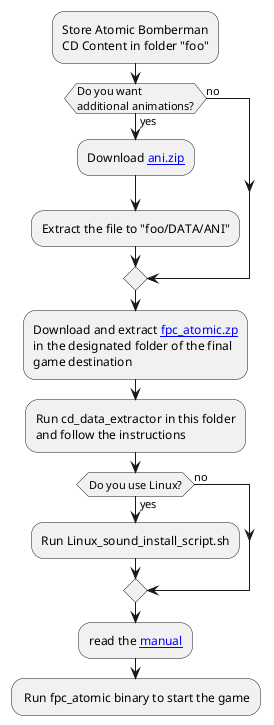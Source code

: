 ''Eval Image with http://plantuml.sourceforge.net/
''---------- Atomic_Messages.png ---------- 
@startuml

:Store Atomic Bomberman 
CD Content in folder "foo";
if (Do you want 
additional animations?) then (yes)
:Download [[https://www.oocities.org/timessquare/tower/4056/download/ani.zip ani.zip]];
:Extract the file to "foo/DATA/ANI";
else (no)
endif
:Download and extract [[https://github.com/PascalCorpsman/fpc_atomic/tree/main/bin fpc_atomic.zp]] 
in the designated folder of the final
game destination;
:Run cd_data_extractor in this folder
and follow the instructions;
if (Do you use Linux?) then (yes)
:Run Linux_sound_install_script.sh;
else (no)
endif
:read the [[https://github.com/PascalCorpsman/fpc_atomic/blob/main/MANUAL.md manual]];
: Run fpc_atomic binary to start the game;

@enduml